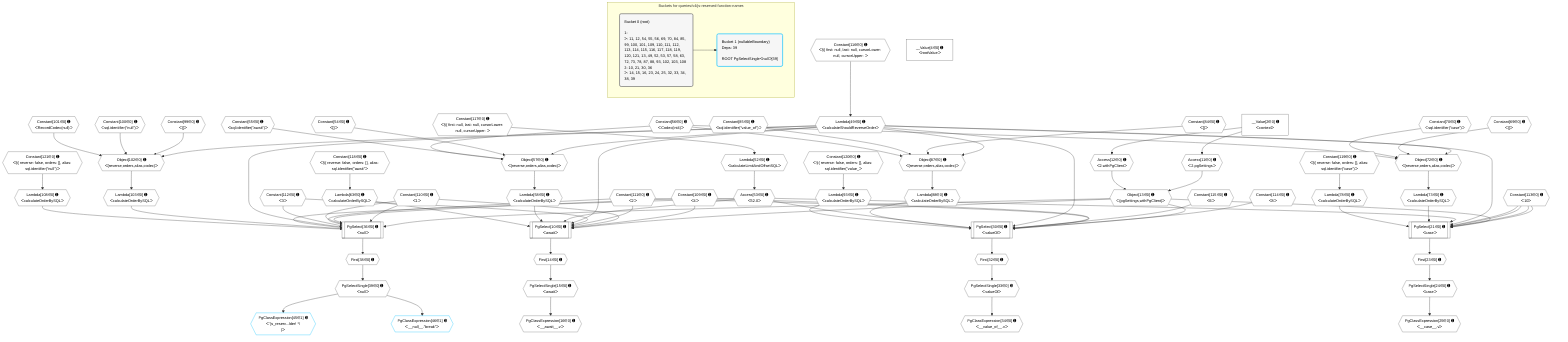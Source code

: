 %%{init: {'themeVariables': { 'fontSize': '12px'}}}%%
graph TD
    classDef path fill:#eee,stroke:#000,color:#000
    classDef plan fill:#fff,stroke-width:1px,color:#000
    classDef itemplan fill:#fff,stroke-width:2px,color:#000
    classDef unbatchedplan fill:#dff,stroke-width:1px,color:#000
    classDef sideeffectplan fill:#fcc,stroke-width:2px,color:#000
    classDef bucket fill:#f6f6f6,color:#000,stroke-width:2px,text-align:left


    %% plan dependencies
    PgSelect36[["PgSelect[36∈0] ➊<br />ᐸnullᐳ"]]:::plan
    Object13{{"Object[13∈0] ➊<br />ᐸ{pgSettings,withPgClient}ᐳ"}}:::plan
    Constant110{{"Constant[110∈0] ➊<br />ᐸ1ᐳ"}}:::plan
    Constant109{{"Constant[109∈0] ➊<br />ᐸ4ᐳ"}}:::plan
    Constant111{{"Constant[111∈0] ➊<br />ᐸ2ᐳ"}}:::plan
    Constant112{{"Constant[112∈0] ➊<br />ᐸ3ᐳ"}}:::plan
    Lambda49{{"Lambda[49∈0] ➊<br />ᐸcalculateShouldReverseOrderᐳ"}}:::plan
    Access53{{"Access[53∈0] ➊<br />ᐸ52.0ᐳ"}}:::plan
    Lambda103{{"Lambda[103∈0] ➊<br />ᐸcalculateOrderBySQLᐳ"}}:::plan
    Lambda108{{"Lambda[108∈0] ➊<br />ᐸcalculateOrderBySQLᐳ"}}:::plan
    Object13 & Constant110 & Constant109 & Constant110 & Constant111 & Constant112 & Lambda49 & Access53 & Lambda103 & Lambda108 --> PgSelect36
    PgSelect10[["PgSelect[10∈0] ➊<br />ᐸawaitᐳ"]]:::plan
    Lambda58{{"Lambda[58∈0] ➊<br />ᐸcalculateOrderBySQLᐳ"}}:::plan
    Lambda63{{"Lambda[63∈0] ➊<br />ᐸcalculateOrderBySQLᐳ"}}:::plan
    Object13 & Constant109 & Constant110 & Constant111 & Constant112 & Lambda49 & Access53 & Lambda58 & Lambda63 --> PgSelect10
    PgSelect21[["PgSelect[21∈0] ➊<br />ᐸcaseᐳ"]]:::plan
    Constant113{{"Constant[113∈0] ➊<br />ᐸ10ᐳ"}}:::plan
    Lambda73{{"Lambda[73∈0] ➊<br />ᐸcalculateOrderBySQLᐳ"}}:::plan
    Lambda78{{"Lambda[78∈0] ➊<br />ᐸcalculateOrderBySQLᐳ"}}:::plan
    Object13 & Constant113 & Constant113 & Constant113 & Constant113 & Lambda49 & Access53 & Lambda73 & Lambda78 --> PgSelect21
    PgSelect30[["PgSelect[30∈0] ➊<br />ᐸvalueOfᐳ"]]:::plan
    Constant114{{"Constant[114∈0] ➊<br />ᐸ8ᐳ"}}:::plan
    Constant115{{"Constant[115∈0] ➊<br />ᐸ6ᐳ"}}:::plan
    Lambda88{{"Lambda[88∈0] ➊<br />ᐸcalculateOrderBySQLᐳ"}}:::plan
    Lambda93{{"Lambda[93∈0] ➊<br />ᐸcalculateOrderBySQLᐳ"}}:::plan
    Object13 & Constant114 & Constant111 & Constant109 & Constant115 & Lambda49 & Access53 & Lambda88 & Lambda93 --> PgSelect30
    Object57{{"Object[57∈0] ➊<br />ᐸ{reverse,orders,alias,codec}ᐳ"}}:::plan
    Constant54{{"Constant[54∈0] ➊<br />ᐸ[]ᐳ"}}:::plan
    Constant55{{"Constant[55∈0] ➊<br />ᐸsql.identifier(”await”)ᐳ"}}:::plan
    Constant56{{"Constant[56∈0] ➊<br />ᐸCodec(int4)ᐳ"}}:::plan
    Lambda49 & Constant54 & Constant55 & Constant56 --> Object57
    Object72{{"Object[72∈0] ➊<br />ᐸ{reverse,orders,alias,codec}ᐳ"}}:::plan
    Constant69{{"Constant[69∈0] ➊<br />ᐸ[]ᐳ"}}:::plan
    Constant70{{"Constant[70∈0] ➊<br />ᐸsql.identifier(”case”)ᐳ"}}:::plan
    Lambda49 & Constant69 & Constant70 & Constant56 --> Object72
    Object87{{"Object[87∈0] ➊<br />ᐸ{reverse,orders,alias,codec}ᐳ"}}:::plan
    Constant84{{"Constant[84∈0] ➊<br />ᐸ[]ᐳ"}}:::plan
    Constant85{{"Constant[85∈0] ➊<br />ᐸsql.identifier(”value_of”)ᐳ"}}:::plan
    Lambda49 & Constant84 & Constant85 & Constant56 --> Object87
    Object102{{"Object[102∈0] ➊<br />ᐸ{reverse,orders,alias,codec}ᐳ"}}:::plan
    Constant99{{"Constant[99∈0] ➊<br />ᐸ[]ᐳ"}}:::plan
    Constant100{{"Constant[100∈0] ➊<br />ᐸsql.identifier(”null”)ᐳ"}}:::plan
    Constant101{{"Constant[101∈0] ➊<br />ᐸRecordCodec(null)ᐳ"}}:::plan
    Lambda49 & Constant99 & Constant100 & Constant101 --> Object102
    Access11{{"Access[11∈0] ➊<br />ᐸ2.pgSettingsᐳ"}}:::plan
    Access12{{"Access[12∈0] ➊<br />ᐸ2.withPgClientᐳ"}}:::plan
    Access11 & Access12 --> Object13
    __Value2["__Value[2∈0] ➊<br />ᐸcontextᐳ"]:::plan
    __Value2 --> Access11
    __Value2 --> Access12
    First14{{"First[14∈0] ➊"}}:::plan
    PgSelect10 --> First14
    PgSelectSingle15{{"PgSelectSingle[15∈0] ➊<br />ᐸawaitᐳ"}}:::plan
    First14 --> PgSelectSingle15
    PgClassExpression16{{"PgClassExpression[16∈0] ➊<br />ᐸ__await__.vᐳ"}}:::plan
    PgSelectSingle15 --> PgClassExpression16
    First23{{"First[23∈0] ➊"}}:::plan
    PgSelect21 --> First23
    PgSelectSingle24{{"PgSelectSingle[24∈0] ➊<br />ᐸcaseᐳ"}}:::plan
    First23 --> PgSelectSingle24
    PgClassExpression25{{"PgClassExpression[25∈0] ➊<br />ᐸ__case__.vᐳ"}}:::plan
    PgSelectSingle24 --> PgClassExpression25
    First32{{"First[32∈0] ➊"}}:::plan
    PgSelect30 --> First32
    PgSelectSingle33{{"PgSelectSingle[33∈0] ➊<br />ᐸvalueOfᐳ"}}:::plan
    First32 --> PgSelectSingle33
    PgClassExpression34{{"PgClassExpression[34∈0] ➊<br />ᐸ__value_of__.vᐳ"}}:::plan
    PgSelectSingle33 --> PgClassExpression34
    First38{{"First[38∈0] ➊"}}:::plan
    PgSelect36 --> First38
    PgSelectSingle39{{"PgSelectSingle[39∈0] ➊<br />ᐸnullᐳ"}}:::plan
    First38 --> PgSelectSingle39
    Constant116{{"Constant[116∈0] ➊<br />ᐸ§{ first: null, last: null, cursorLower: null, cursorUpper: ᐳ"}}:::plan
    Constant116 --> Lambda49
    Lambda52{{"Lambda[52∈0] ➊<br />ᐸcalculateLimitAndOffsetSQLᐳ"}}:::plan
    Constant117{{"Constant[117∈0] ➊<br />ᐸ§{ first: null, last: null, cursorLower: null, cursorUpper: ᐳ"}}:::plan
    Constant117 --> Lambda52
    Lambda52 --> Access53
    Object57 --> Lambda58
    Constant118{{"Constant[118∈0] ➊<br />ᐸ§{ reverse: false, orders: [], alias: sql.identifier(”await”ᐳ"}}:::plan
    Constant118 --> Lambda63
    Object72 --> Lambda73
    Constant119{{"Constant[119∈0] ➊<br />ᐸ§{ reverse: false, orders: [], alias: sql.identifier(”case”)ᐳ"}}:::plan
    Constant119 --> Lambda78
    Object87 --> Lambda88
    Constant120{{"Constant[120∈0] ➊<br />ᐸ§{ reverse: false, orders: [], alias: sql.identifier(”value_ᐳ"}}:::plan
    Constant120 --> Lambda93
    Object102 --> Lambda103
    Constant121{{"Constant[121∈0] ➊<br />ᐸ§{ reverse: false, orders: [], alias: sql.identifier(”null”)ᐳ"}}:::plan
    Constant121 --> Lambda108
    __Value4["__Value[4∈0] ➊<br />ᐸrootValueᐳ"]:::plan
    PgClassExpression45{{"PgClassExpression[45∈1] ➊<br />ᐸ”js_reserv...lder! */<br />)ᐳ"}}:::plan
    PgSelectSingle39 --> PgClassExpression45
    PgClassExpression46{{"PgClassExpression[46∈1] ➊<br />ᐸ__null__.”break”ᐳ"}}:::plan
    PgSelectSingle39 --> PgClassExpression46

    %% define steps

    subgraph "Buckets for queries/v4/js-reserved-function-names"
    Bucket0("Bucket 0 (root)<br /><br />1: <br />ᐳ: 11, 12, 54, 55, 56, 69, 70, 84, 85, 99, 100, 101, 109, 110, 111, 112, 113, 114, 115, 116, 117, 118, 119, 120, 121, 13, 49, 52, 53, 57, 58, 63, 72, 73, 78, 87, 88, 93, 102, 103, 108<br />2: 10, 21, 30, 36<br />ᐳ: 14, 15, 16, 23, 24, 25, 32, 33, 34, 38, 39"):::bucket
    classDef bucket0 stroke:#696969
    class Bucket0,__Value2,__Value4,PgSelect10,Access11,Access12,Object13,First14,PgSelectSingle15,PgClassExpression16,PgSelect21,First23,PgSelectSingle24,PgClassExpression25,PgSelect30,First32,PgSelectSingle33,PgClassExpression34,PgSelect36,First38,PgSelectSingle39,Lambda49,Lambda52,Access53,Constant54,Constant55,Constant56,Object57,Lambda58,Lambda63,Constant69,Constant70,Object72,Lambda73,Lambda78,Constant84,Constant85,Object87,Lambda88,Lambda93,Constant99,Constant100,Constant101,Object102,Lambda103,Lambda108,Constant109,Constant110,Constant111,Constant112,Constant113,Constant114,Constant115,Constant116,Constant117,Constant118,Constant119,Constant120,Constant121 bucket0
    Bucket1("Bucket 1 (nullableBoundary)<br />Deps: 39<br /><br />ROOT PgSelectSingleᐸnullᐳ[39]"):::bucket
    classDef bucket1 stroke:#00bfff
    class Bucket1,PgClassExpression45,PgClassExpression46 bucket1
    Bucket0 --> Bucket1
    end